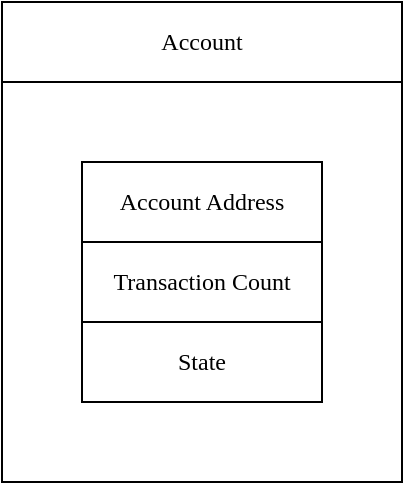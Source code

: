 <mxfile version="14.4.3" type="device"><diagram id="YFSq429JBAdanD71Jegf" name="Page-1"><mxGraphModel dx="174" dy="592" grid="1" gridSize="10" guides="1" tooltips="1" connect="1" arrows="1" fold="1" page="1" pageScale="1" pageWidth="850" pageHeight="1100" math="0" shadow="0"><root><mxCell id="0"/><mxCell id="1" parent="0"/><mxCell id="1mnGdGPIE5XFGhL3wxr7-1" value="Account" style="rounded=0;whiteSpace=wrap;html=1;fontFamily=Roboto Mono;fontSource=https%3A%2F%2Ffonts.googleapis.com%2Fcss%3Ffamily%3DRoboto%2BMono;" vertex="1" parent="1"><mxGeometry x="880" y="40" width="200" height="40" as="geometry"/></mxCell><mxCell id="1mnGdGPIE5XFGhL3wxr7-2" value="" style="rounded=0;whiteSpace=wrap;html=1;fontFamily=Roboto Mono;fontSource=https%3A%2F%2Ffonts.googleapis.com%2Fcss%3Ffamily%3DRoboto%2BMono;" vertex="1" parent="1"><mxGeometry x="880" y="80" width="200" height="200" as="geometry"/></mxCell><mxCell id="1mnGdGPIE5XFGhL3wxr7-3" value="Account Address" style="rounded=0;whiteSpace=wrap;html=1;fontFamily=Roboto Mono;fontSource=https%3A%2F%2Ffonts.googleapis.com%2Fcss%3Ffamily%3DRoboto%2BMono;" vertex="1" parent="1"><mxGeometry x="920" y="120" width="120" height="40" as="geometry"/></mxCell><mxCell id="1mnGdGPIE5XFGhL3wxr7-4" value="Transaction Count" style="rounded=0;whiteSpace=wrap;html=1;fontFamily=Roboto Mono;fontSource=https%3A%2F%2Ffonts.googleapis.com%2Fcss%3Ffamily%3DRoboto%2BMono;" vertex="1" parent="1"><mxGeometry x="920" y="160" width="120" height="40" as="geometry"/></mxCell><mxCell id="1mnGdGPIE5XFGhL3wxr7-5" value="State" style="rounded=0;whiteSpace=wrap;html=1;fontFamily=Roboto Mono;fontSource=https%3A%2F%2Ffonts.googleapis.com%2Fcss%3Ffamily%3DRoboto%2BMono;" vertex="1" parent="1"><mxGeometry x="920" y="200" width="120" height="40" as="geometry"/></mxCell></root></mxGraphModel></diagram></mxfile>